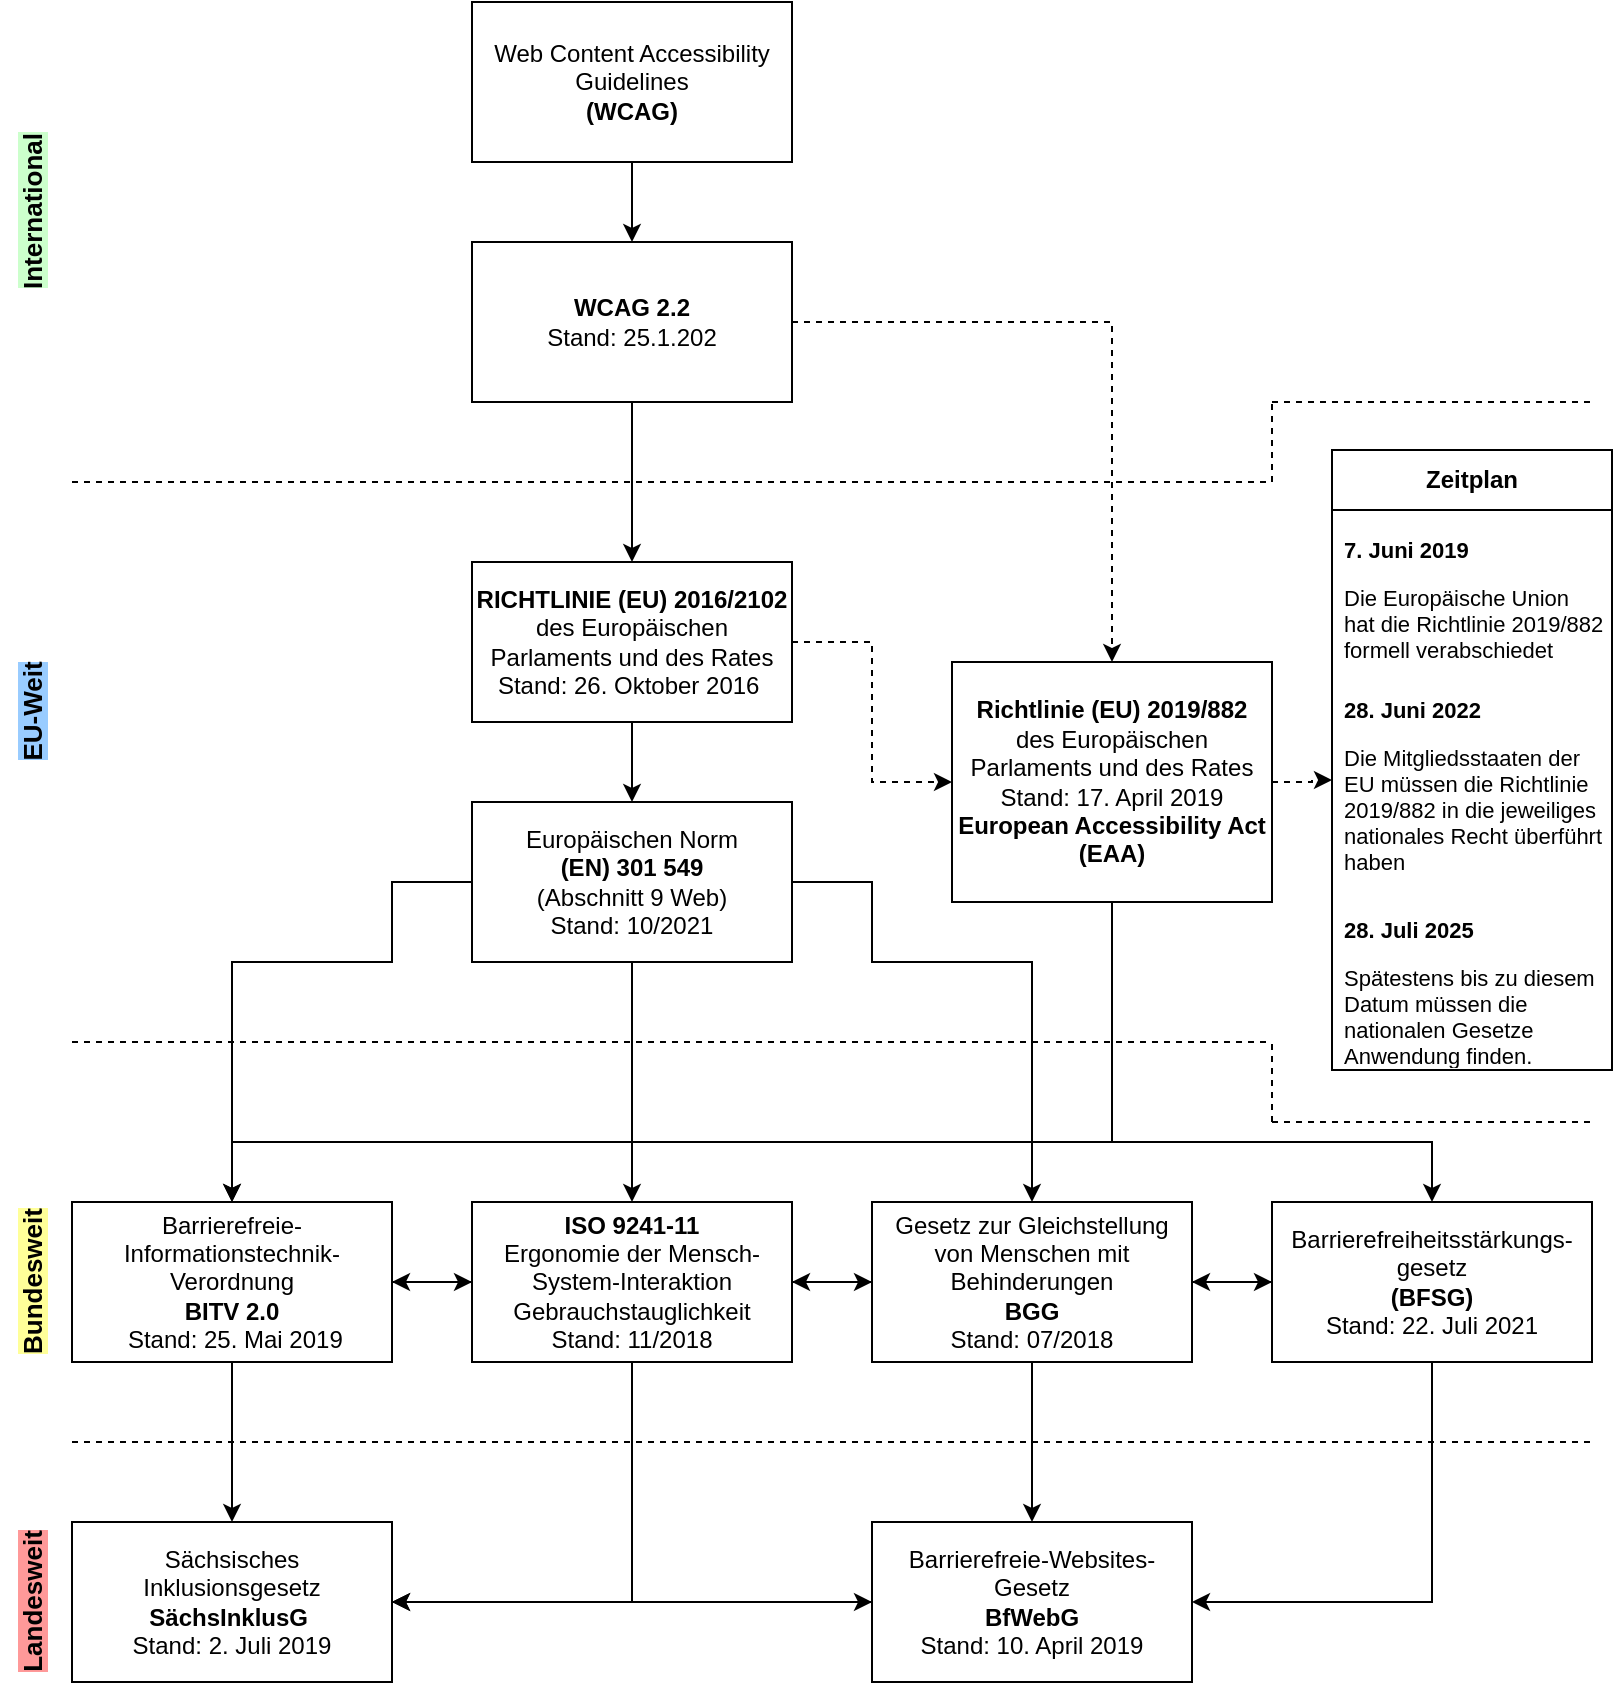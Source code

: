 <mxfile version="20.8.23" type="github">
  <diagram name="Seite-1" id="G6BYVdzRIYJGMbFm3Kd0">
    <mxGraphModel dx="1050" dy="581" grid="1" gridSize="10" guides="1" tooltips="1" connect="1" arrows="1" fold="1" page="1" pageScale="1" pageWidth="827" pageHeight="1169" math="0" shadow="0">
      <root>
        <mxCell id="0" />
        <mxCell id="1" parent="0" />
        <mxCell id="gYue3sW4FeC9hepqLlTS-24" style="edgeStyle=orthogonalEdgeStyle;rounded=0;orthogonalLoop=1;jettySize=auto;html=1;fontSize=11;" parent="1" source="gYue3sW4FeC9hepqLlTS-1" target="gYue3sW4FeC9hepqLlTS-2" edge="1">
          <mxGeometry relative="1" as="geometry" />
        </mxCell>
        <mxCell id="gYue3sW4FeC9hepqLlTS-1" value="Web Content Accessibility Guidelines&lt;br&gt;&lt;b&gt;(WCAG)&lt;/b&gt;" style="rounded=0;whiteSpace=wrap;html=1;" parent="1" vertex="1">
          <mxGeometry x="240" y="40" width="160" height="80" as="geometry" />
        </mxCell>
        <mxCell id="gYue3sW4FeC9hepqLlTS-25" style="edgeStyle=orthogonalEdgeStyle;rounded=0;orthogonalLoop=1;jettySize=auto;html=1;entryX=0.5;entryY=0;entryDx=0;entryDy=0;fontSize=11;" parent="1" source="gYue3sW4FeC9hepqLlTS-2" target="gYue3sW4FeC9hepqLlTS-3" edge="1">
          <mxGeometry relative="1" as="geometry" />
        </mxCell>
        <mxCell id="gYue3sW4FeC9hepqLlTS-27" style="edgeStyle=orthogonalEdgeStyle;rounded=0;orthogonalLoop=1;jettySize=auto;html=1;entryX=0.5;entryY=0;entryDx=0;entryDy=0;fontSize=11;dashed=1;" parent="1" source="gYue3sW4FeC9hepqLlTS-2" target="gYue3sW4FeC9hepqLlTS-7" edge="1">
          <mxGeometry relative="1" as="geometry" />
        </mxCell>
        <mxCell id="gYue3sW4FeC9hepqLlTS-2" value="&lt;b&gt;WCAG 2.2&lt;/b&gt;&lt;br&gt;Stand: 25.1.202" style="rounded=0;whiteSpace=wrap;html=1;" parent="1" vertex="1">
          <mxGeometry x="240" y="160" width="160" height="80" as="geometry" />
        </mxCell>
        <mxCell id="gYue3sW4FeC9hepqLlTS-26" style="edgeStyle=orthogonalEdgeStyle;rounded=0;orthogonalLoop=1;jettySize=auto;html=1;fontSize=11;" parent="1" source="gYue3sW4FeC9hepqLlTS-3" target="gYue3sW4FeC9hepqLlTS-4" edge="1">
          <mxGeometry relative="1" as="geometry" />
        </mxCell>
        <mxCell id="gYue3sW4FeC9hepqLlTS-28" style="edgeStyle=orthogonalEdgeStyle;rounded=0;orthogonalLoop=1;jettySize=auto;html=1;entryX=0;entryY=0.5;entryDx=0;entryDy=0;dashed=1;fontSize=11;" parent="1" source="gYue3sW4FeC9hepqLlTS-3" target="gYue3sW4FeC9hepqLlTS-7" edge="1">
          <mxGeometry relative="1" as="geometry" />
        </mxCell>
        <mxCell id="gYue3sW4FeC9hepqLlTS-3" value="&lt;b&gt;RICHTLINIE (EU) 2016/2102&lt;br&gt;&lt;/b&gt;des Europäischen Parlaments und des Rates&lt;br&gt;Stand: 26. Oktober 2016&amp;nbsp;" style="rounded=0;whiteSpace=wrap;html=1;" parent="1" vertex="1">
          <mxGeometry x="240" y="320" width="160" height="80" as="geometry" />
        </mxCell>
        <mxCell id="gYue3sW4FeC9hepqLlTS-30" style="edgeStyle=orthogonalEdgeStyle;rounded=0;orthogonalLoop=1;jettySize=auto;html=1;entryX=0.5;entryY=0;entryDx=0;entryDy=0;fontSize=11;" parent="1" source="gYue3sW4FeC9hepqLlTS-4" target="gYue3sW4FeC9hepqLlTS-5" edge="1">
          <mxGeometry relative="1" as="geometry">
            <Array as="points">
              <mxPoint x="200" y="480" />
              <mxPoint x="200" y="520" />
              <mxPoint x="120" y="520" />
            </Array>
          </mxGeometry>
        </mxCell>
        <mxCell id="gYue3sW4FeC9hepqLlTS-31" style="edgeStyle=orthogonalEdgeStyle;rounded=0;orthogonalLoop=1;jettySize=auto;html=1;entryX=0.5;entryY=0;entryDx=0;entryDy=0;fontSize=11;" parent="1" source="gYue3sW4FeC9hepqLlTS-4" target="gYue3sW4FeC9hepqLlTS-6" edge="1">
          <mxGeometry relative="1" as="geometry">
            <Array as="points">
              <mxPoint x="440" y="480" />
              <mxPoint x="440" y="520" />
              <mxPoint x="520" y="520" />
            </Array>
          </mxGeometry>
        </mxCell>
        <mxCell id="G6BYVdzRIYJGMbFm3Kd0-9" style="edgeStyle=orthogonalEdgeStyle;rounded=0;orthogonalLoop=1;jettySize=auto;html=1;entryX=0.5;entryY=0;entryDx=0;entryDy=0;" edge="1" parent="1" source="gYue3sW4FeC9hepqLlTS-4" target="G6BYVdzRIYJGMbFm3Kd0-3">
          <mxGeometry relative="1" as="geometry" />
        </mxCell>
        <mxCell id="gYue3sW4FeC9hepqLlTS-4" value="Europäischen Norm &lt;br&gt;&lt;b&gt;(EN) 301 549 &lt;/b&gt;&lt;br&gt;(Abschnitt 9 Web)&lt;br&gt;Stand: 10/2021" style="rounded=0;whiteSpace=wrap;html=1;" parent="1" vertex="1">
          <mxGeometry x="240" y="440" width="160" height="80" as="geometry" />
        </mxCell>
        <mxCell id="gYue3sW4FeC9hepqLlTS-32" style="edgeStyle=orthogonalEdgeStyle;rounded=0;orthogonalLoop=1;jettySize=auto;html=1;entryX=0.5;entryY=0;entryDx=0;entryDy=0;fontSize=11;" parent="1" source="gYue3sW4FeC9hepqLlTS-5" target="gYue3sW4FeC9hepqLlTS-11" edge="1">
          <mxGeometry relative="1" as="geometry" />
        </mxCell>
        <mxCell id="G6BYVdzRIYJGMbFm3Kd0-10" style="edgeStyle=orthogonalEdgeStyle;rounded=0;orthogonalLoop=1;jettySize=auto;html=1;" edge="1" parent="1" source="gYue3sW4FeC9hepqLlTS-5" target="G6BYVdzRIYJGMbFm3Kd0-3">
          <mxGeometry relative="1" as="geometry" />
        </mxCell>
        <mxCell id="gYue3sW4FeC9hepqLlTS-5" value="Barrierefreie-Informationstechnik-Verordnung &lt;br&gt;&lt;b&gt;BITV 2.0&lt;br&gt;&lt;/b&gt;&amp;nbsp;Stand: 25. Mai 2019" style="rounded=0;whiteSpace=wrap;html=1;" parent="1" vertex="1">
          <mxGeometry x="40" y="640" width="160" height="80" as="geometry" />
        </mxCell>
        <mxCell id="gYue3sW4FeC9hepqLlTS-33" style="edgeStyle=orthogonalEdgeStyle;rounded=0;orthogonalLoop=1;jettySize=auto;html=1;entryX=0.5;entryY=0;entryDx=0;entryDy=0;fontSize=11;" parent="1" source="gYue3sW4FeC9hepqLlTS-6" target="gYue3sW4FeC9hepqLlTS-12" edge="1">
          <mxGeometry relative="1" as="geometry" />
        </mxCell>
        <mxCell id="G6BYVdzRIYJGMbFm3Kd0-12" style="edgeStyle=orthogonalEdgeStyle;rounded=0;orthogonalLoop=1;jettySize=auto;html=1;" edge="1" parent="1" source="gYue3sW4FeC9hepqLlTS-6" target="G6BYVdzRIYJGMbFm3Kd0-4">
          <mxGeometry relative="1" as="geometry" />
        </mxCell>
        <mxCell id="G6BYVdzRIYJGMbFm3Kd0-14" style="edgeStyle=orthogonalEdgeStyle;rounded=0;orthogonalLoop=1;jettySize=auto;html=1;" edge="1" parent="1" source="gYue3sW4FeC9hepqLlTS-6" target="G6BYVdzRIYJGMbFm3Kd0-3">
          <mxGeometry relative="1" as="geometry" />
        </mxCell>
        <mxCell id="gYue3sW4FeC9hepqLlTS-6" value="Gesetz zur Gleichstellung von Menschen mit Behinderungen&lt;br&gt;&lt;b&gt;BGG&lt;/b&gt;&lt;br&gt;Stand: 07/2018" style="rounded=0;whiteSpace=wrap;html=1;" parent="1" vertex="1">
          <mxGeometry x="440" y="640" width="160" height="80" as="geometry" />
        </mxCell>
        <mxCell id="G6BYVdzRIYJGMbFm3Kd0-2" style="edgeStyle=orthogonalEdgeStyle;rounded=0;orthogonalLoop=1;jettySize=auto;html=1;entryX=0;entryY=0.5;entryDx=0;entryDy=0;dashed=1;" parent="1" source="gYue3sW4FeC9hepqLlTS-7" target="gYue3sW4FeC9hepqLlTS-15" edge="1">
          <mxGeometry relative="1" as="geometry" />
        </mxCell>
        <mxCell id="G6BYVdzRIYJGMbFm3Kd0-6" style="edgeStyle=orthogonalEdgeStyle;rounded=0;orthogonalLoop=1;jettySize=auto;html=1;" edge="1" parent="1" source="gYue3sW4FeC9hepqLlTS-7" target="G6BYVdzRIYJGMbFm3Kd0-4">
          <mxGeometry relative="1" as="geometry">
            <Array as="points">
              <mxPoint x="560" y="610" />
              <mxPoint x="720" y="610" />
            </Array>
          </mxGeometry>
        </mxCell>
        <mxCell id="G6BYVdzRIYJGMbFm3Kd0-8" style="edgeStyle=orthogonalEdgeStyle;rounded=0;orthogonalLoop=1;jettySize=auto;html=1;entryX=0.5;entryY=0;entryDx=0;entryDy=0;" edge="1" parent="1" source="gYue3sW4FeC9hepqLlTS-7" target="gYue3sW4FeC9hepqLlTS-5">
          <mxGeometry relative="1" as="geometry">
            <Array as="points">
              <mxPoint x="560" y="610" />
              <mxPoint x="120" y="610" />
            </Array>
          </mxGeometry>
        </mxCell>
        <mxCell id="gYue3sW4FeC9hepqLlTS-7" value="&lt;b&gt;Richtlinie (EU) 2019/882&lt;/b&gt; des Europäischen Parlaments und des Rates Stand: 17. April 2019&lt;br&gt;&lt;b&gt;European Accessibility Act (EAA)&lt;/b&gt;" style="rounded=0;whiteSpace=wrap;html=1;" parent="1" vertex="1">
          <mxGeometry x="480" y="370" width="160" height="120" as="geometry" />
        </mxCell>
        <mxCell id="gYue3sW4FeC9hepqLlTS-8" value="" style="endArrow=none;dashed=1;html=1;rounded=0;" parent="1" edge="1">
          <mxGeometry width="50" height="50" relative="1" as="geometry">
            <mxPoint x="40" y="280" as="sourcePoint" />
            <mxPoint x="640" y="280" as="targetPoint" />
          </mxGeometry>
        </mxCell>
        <mxCell id="gYue3sW4FeC9hepqLlTS-9" value="" style="endArrow=none;dashed=1;html=1;rounded=0;" parent="1" edge="1">
          <mxGeometry width="50" height="50" relative="1" as="geometry">
            <mxPoint x="40" y="560" as="sourcePoint" />
            <mxPoint x="640" y="560" as="targetPoint" />
          </mxGeometry>
        </mxCell>
        <mxCell id="gYue3sW4FeC9hepqLlTS-10" value="" style="endArrow=none;dashed=1;html=1;rounded=0;" parent="1" edge="1">
          <mxGeometry width="50" height="50" relative="1" as="geometry">
            <mxPoint x="40" y="760" as="sourcePoint" />
            <mxPoint x="800" y="760" as="targetPoint" />
          </mxGeometry>
        </mxCell>
        <mxCell id="gYue3sW4FeC9hepqLlTS-34" style="edgeStyle=orthogonalEdgeStyle;rounded=0;orthogonalLoop=1;jettySize=auto;html=1;entryX=0;entryY=0.5;entryDx=0;entryDy=0;fontSize=11;" parent="1" source="gYue3sW4FeC9hepqLlTS-11" target="gYue3sW4FeC9hepqLlTS-12" edge="1">
          <mxGeometry relative="1" as="geometry" />
        </mxCell>
        <mxCell id="gYue3sW4FeC9hepqLlTS-11" value="Sächsisches Inklusionsgesetz&lt;br&gt;&lt;b&gt;SächsInklusG&amp;nbsp;&lt;/b&gt;&lt;br&gt;Stand: 2. Juli 2019" style="rounded=0;whiteSpace=wrap;html=1;" parent="1" vertex="1">
          <mxGeometry x="40" y="800" width="160" height="80" as="geometry" />
        </mxCell>
        <mxCell id="gYue3sW4FeC9hepqLlTS-35" style="edgeStyle=orthogonalEdgeStyle;rounded=0;orthogonalLoop=1;jettySize=auto;html=1;entryX=1;entryY=0.5;entryDx=0;entryDy=0;fontSize=11;" parent="1" source="gYue3sW4FeC9hepqLlTS-12" target="gYue3sW4FeC9hepqLlTS-11" edge="1">
          <mxGeometry relative="1" as="geometry" />
        </mxCell>
        <mxCell id="gYue3sW4FeC9hepqLlTS-12" value="Barrierefreie-Websites-Gesetz &lt;br&gt;&lt;b&gt;BfWebG&lt;/b&gt;&lt;br&gt;Stand: 10. April 2019" style="rounded=0;whiteSpace=wrap;html=1;" parent="1" vertex="1">
          <mxGeometry x="440" y="800" width="160" height="80" as="geometry" />
        </mxCell>
        <mxCell id="gYue3sW4FeC9hepqLlTS-13" value="&lt;b&gt;Zeitplan&lt;/b&gt;" style="swimlane;fontStyle=0;childLayout=stackLayout;horizontal=1;startSize=30;horizontalStack=0;resizeParent=1;resizeParentMax=0;resizeLast=0;collapsible=1;marginBottom=0;whiteSpace=wrap;html=1;" parent="1" vertex="1">
          <mxGeometry x="670" y="264" width="140" height="310" as="geometry" />
        </mxCell>
        <mxCell id="gYue3sW4FeC9hepqLlTS-14" value="&lt;p style=&quot;font-size: 11px;&quot; class=&quot;MsoNormal&quot;&gt;&lt;b style=&quot;&quot;&gt;&lt;font style=&quot;font-size: 11px;&quot;&gt;7. Juni 2019&lt;/font&gt;&lt;/b&gt;&lt;/p&gt;&lt;p style=&quot;font-size: 11px;&quot; class=&quot;MsoNormal&quot;&gt;&lt;font style=&quot;font-size: 11px;&quot;&gt;Die Europäische Union hat die Richtlinie 2019/882 formell verabschiedet&lt;/font&gt;&lt;/p&gt;" style="text;strokeColor=none;fillColor=none;align=left;verticalAlign=middle;spacingLeft=4;spacingRight=4;overflow=hidden;points=[[0,0.5],[1,0.5]];portConstraint=eastwest;rotatable=0;whiteSpace=wrap;html=1;" parent="gYue3sW4FeC9hepqLlTS-13" vertex="1">
          <mxGeometry y="30" width="140" height="80" as="geometry" />
        </mxCell>
        <mxCell id="gYue3sW4FeC9hepqLlTS-15" value="&lt;p style=&quot;font-size: 11px;&quot; class=&quot;MsoNormal&quot;&gt;&lt;b style=&quot;&quot;&gt;&lt;font style=&quot;font-size: 11px;&quot;&gt;28. Juni 2022&lt;/font&gt;&lt;/b&gt;&lt;/p&gt;&lt;p style=&quot;font-size: 11px;&quot; class=&quot;MsoNormal&quot;&gt;&lt;font style=&quot;font-size: 11px;&quot;&gt;Die Mitgliedsstaaten der EU müssen die Richtlinie 2019/882 in die jeweiliges nationales Recht überführt haben&lt;/font&gt;&lt;/p&gt;" style="text;strokeColor=none;fillColor=none;align=left;verticalAlign=middle;spacingLeft=4;spacingRight=4;overflow=hidden;points=[[0,0.5],[1,0.5]];portConstraint=eastwest;rotatable=0;whiteSpace=wrap;html=1;" parent="gYue3sW4FeC9hepqLlTS-13" vertex="1">
          <mxGeometry y="110" width="140" height="110" as="geometry" />
        </mxCell>
        <mxCell id="gYue3sW4FeC9hepqLlTS-16" value="&lt;p style=&quot;font-size: 11px;&quot; class=&quot;MsoNormal&quot;&gt;&lt;b style=&quot;&quot;&gt;&lt;font style=&quot;font-size: 11px;&quot;&gt;28. Juli 2025&lt;/font&gt;&lt;/b&gt;&lt;/p&gt;&lt;p style=&quot;font-size: 11px;&quot; class=&quot;MsoNormal&quot;&gt;&lt;font style=&quot;font-size: 11px;&quot;&gt;Spätestens bis zu diesem Datum müssen die nationalen Gesetze&lt;br&gt;Anwendung finden.&lt;/font&gt;&lt;/p&gt;" style="text;strokeColor=none;fillColor=none;align=left;verticalAlign=middle;spacingLeft=4;spacingRight=4;overflow=hidden;points=[[0,0.5],[1,0.5]];portConstraint=eastwest;rotatable=0;whiteSpace=wrap;html=1;" parent="gYue3sW4FeC9hepqLlTS-13" vertex="1">
          <mxGeometry y="220" width="140" height="90" as="geometry" />
        </mxCell>
        <mxCell id="gYue3sW4FeC9hepqLlTS-21" value="" style="endArrow=none;dashed=1;html=1;rounded=0;fontSize=11;" parent="1" edge="1">
          <mxGeometry width="50" height="50" relative="1" as="geometry">
            <mxPoint x="640" y="600" as="sourcePoint" />
            <mxPoint x="640" y="560" as="targetPoint" />
          </mxGeometry>
        </mxCell>
        <mxCell id="gYue3sW4FeC9hepqLlTS-22" value="" style="endArrow=none;dashed=1;html=1;rounded=0;fontSize=11;" parent="1" edge="1">
          <mxGeometry width="50" height="50" relative="1" as="geometry">
            <mxPoint x="640" y="600" as="sourcePoint" />
            <mxPoint x="800" y="600" as="targetPoint" />
          </mxGeometry>
        </mxCell>
        <mxCell id="gYue3sW4FeC9hepqLlTS-23" value="" style="endArrow=none;dashed=1;html=1;rounded=0;fontSize=11;" parent="1" edge="1">
          <mxGeometry width="50" height="50" relative="1" as="geometry">
            <mxPoint x="640" y="240" as="sourcePoint" />
            <mxPoint x="800" y="240" as="targetPoint" />
          </mxGeometry>
        </mxCell>
        <mxCell id="gYue3sW4FeC9hepqLlTS-36" value="&lt;b&gt;&lt;font style=&quot;font-size: 13px; background-color: rgb(204, 255, 204);&quot;&gt;International&lt;/font&gt;&lt;/b&gt;" style="text;html=1;align=center;verticalAlign=middle;resizable=0;points=[];autosize=1;strokeColor=none;fillColor=none;fontSize=11;rotation=-90;" parent="1" vertex="1">
          <mxGeometry x="-30" y="130" width="100" height="30" as="geometry" />
        </mxCell>
        <mxCell id="gYue3sW4FeC9hepqLlTS-37" value="&lt;b&gt;&lt;font style=&quot;font-size: 13px; background-color: rgb(153, 204, 255);&quot;&gt;EU-Weit&lt;/font&gt;&lt;/b&gt;" style="text;html=1;align=center;verticalAlign=middle;resizable=0;points=[];autosize=1;strokeColor=none;fillColor=none;fontSize=11;rotation=-90;" parent="1" vertex="1">
          <mxGeometry x="-15" y="380" width="70" height="30" as="geometry" />
        </mxCell>
        <mxCell id="gYue3sW4FeC9hepqLlTS-38" value="&lt;b&gt;&lt;font style=&quot;font-size: 13px; background-color: rgb(255, 255, 153);&quot;&gt;Bundesweit&lt;/font&gt;&lt;/b&gt;" style="text;html=1;align=center;verticalAlign=middle;resizable=0;points=[];autosize=1;strokeColor=none;fillColor=none;fontSize=11;rotation=-90;" parent="1" vertex="1">
          <mxGeometry x="-30" y="665" width="100" height="30" as="geometry" />
        </mxCell>
        <mxCell id="gYue3sW4FeC9hepqLlTS-39" value="&lt;b&gt;&lt;font style=&quot;font-size: 13px;&quot;&gt;&lt;span style=&quot;background-color: rgb(255, 153, 153);&quot;&gt;Landesweit&lt;/span&gt;&lt;br&gt;&lt;/font&gt;&lt;/b&gt;" style="text;html=1;align=center;verticalAlign=middle;resizable=0;points=[];autosize=1;strokeColor=none;fillColor=none;fontSize=11;rotation=-90;" parent="1" vertex="1">
          <mxGeometry x="-25" y="825" width="90" height="30" as="geometry" />
        </mxCell>
        <mxCell id="G6BYVdzRIYJGMbFm3Kd0-1" value="" style="endArrow=none;dashed=1;html=1;rounded=0;" parent="1" edge="1">
          <mxGeometry width="50" height="50" relative="1" as="geometry">
            <mxPoint x="640" y="280" as="sourcePoint" />
            <mxPoint x="640" y="240" as="targetPoint" />
          </mxGeometry>
        </mxCell>
        <mxCell id="G6BYVdzRIYJGMbFm3Kd0-5" style="edgeStyle=orthogonalEdgeStyle;rounded=0;orthogonalLoop=1;jettySize=auto;html=1;entryX=1;entryY=0.5;entryDx=0;entryDy=0;" parent="1" source="G6BYVdzRIYJGMbFm3Kd0-3" target="gYue3sW4FeC9hepqLlTS-11" edge="1">
          <mxGeometry relative="1" as="geometry">
            <Array as="points">
              <mxPoint x="320" y="840" />
            </Array>
          </mxGeometry>
        </mxCell>
        <mxCell id="G6BYVdzRIYJGMbFm3Kd0-11" style="edgeStyle=orthogonalEdgeStyle;rounded=0;orthogonalLoop=1;jettySize=auto;html=1;" edge="1" parent="1" source="G6BYVdzRIYJGMbFm3Kd0-3" target="gYue3sW4FeC9hepqLlTS-6">
          <mxGeometry relative="1" as="geometry" />
        </mxCell>
        <mxCell id="G6BYVdzRIYJGMbFm3Kd0-15" style="edgeStyle=orthogonalEdgeStyle;rounded=0;orthogonalLoop=1;jettySize=auto;html=1;entryX=1;entryY=0.5;entryDx=0;entryDy=0;" edge="1" parent="1" source="G6BYVdzRIYJGMbFm3Kd0-3" target="gYue3sW4FeC9hepqLlTS-5">
          <mxGeometry relative="1" as="geometry" />
        </mxCell>
        <mxCell id="G6BYVdzRIYJGMbFm3Kd0-3" value="&lt;b&gt;ISO 9241-11&lt;/b&gt;&lt;br&gt;Ergonomie der Mensch-System-Interaktion Gebrauchstauglichkeit&lt;br&gt;Stand: 11/2018" style="rounded=0;whiteSpace=wrap;html=1;" parent="1" vertex="1">
          <mxGeometry x="240" y="640" width="160" height="80" as="geometry" />
        </mxCell>
        <mxCell id="G6BYVdzRIYJGMbFm3Kd0-7" style="edgeStyle=orthogonalEdgeStyle;rounded=0;orthogonalLoop=1;jettySize=auto;html=1;entryX=1;entryY=0.5;entryDx=0;entryDy=0;" edge="1" parent="1" source="G6BYVdzRIYJGMbFm3Kd0-4" target="gYue3sW4FeC9hepqLlTS-12">
          <mxGeometry relative="1" as="geometry">
            <Array as="points">
              <mxPoint x="720" y="840" />
            </Array>
          </mxGeometry>
        </mxCell>
        <mxCell id="G6BYVdzRIYJGMbFm3Kd0-13" style="edgeStyle=orthogonalEdgeStyle;rounded=0;orthogonalLoop=1;jettySize=auto;html=1;entryX=1;entryY=0.5;entryDx=0;entryDy=0;" edge="1" parent="1" source="G6BYVdzRIYJGMbFm3Kd0-4" target="gYue3sW4FeC9hepqLlTS-6">
          <mxGeometry relative="1" as="geometry" />
        </mxCell>
        <mxCell id="G6BYVdzRIYJGMbFm3Kd0-4" value="Barrierefreiheitsstärkungs-gesetz &lt;br&gt;&lt;b&gt;(BFSG)&lt;/b&gt;&lt;br&gt;Stand:&amp;nbsp;22. Juli 2021" style="rounded=0;whiteSpace=wrap;html=1;" vertex="1" parent="1">
          <mxGeometry x="640" y="640" width="160" height="80" as="geometry" />
        </mxCell>
      </root>
    </mxGraphModel>
  </diagram>
</mxfile>
